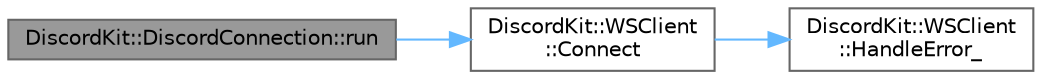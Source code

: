 digraph "DiscordKit::DiscordConnection::run"
{
 // LATEX_PDF_SIZE
  bgcolor="transparent";
  edge [fontname=Helvetica,fontsize=10,labelfontname=Helvetica,labelfontsize=10];
  node [fontname=Helvetica,fontsize=10,shape=box,height=0.2,width=0.4];
  rankdir="LR";
  Node1 [id="Node000001",label="DiscordKit::DiscordConnection::run",height=0.2,width=0.4,color="gray40", fillcolor="grey60", style="filled", fontcolor="black",tooltip=" "];
  Node1 -> Node2 [id="edge1_Node000001_Node000002",color="steelblue1",style="solid",tooltip=" "];
  Node2 [id="Node000002",label="DiscordKit::WSClient\l::Connect",height=0.2,width=0.4,color="grey40", fillcolor="white", style="filled",URL="$d1/d0c/classDiscordKit_1_1WSClient.html#aecec7fe8645d9a739badd0d13378ca04",tooltip="Connects to the WebSocket server asynchronously."];
  Node2 -> Node3 [id="edge2_Node000002_Node000003",color="steelblue1",style="solid",tooltip=" "];
  Node3 [id="Node000003",label="DiscordKit::WSClient\l::HandleError_",height=0.2,width=0.4,color="grey40", fillcolor="white", style="filled",URL="$d1/d0c/classDiscordKit_1_1WSClient.html#ac02ad86f36b953899dc2025be950510d",tooltip="Handles errors during WebSocket communication."];
}
